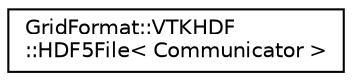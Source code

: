 digraph "Graphical Class Hierarchy"
{
 // LATEX_PDF_SIZE
  edge [fontname="Helvetica",fontsize="10",labelfontname="Helvetica",labelfontsize="10"];
  node [fontname="Helvetica",fontsize="10",shape=record];
  rankdir="LR";
  Node0 [label="GridFormat::VTKHDF\l::HDF5File\< Communicator \>",height=0.2,width=0.4,color="black", fillcolor="white", style="filled",URL="$classGridFormat_1_1VTKHDF_1_1HDF5File.html",tooltip=" "];
}
